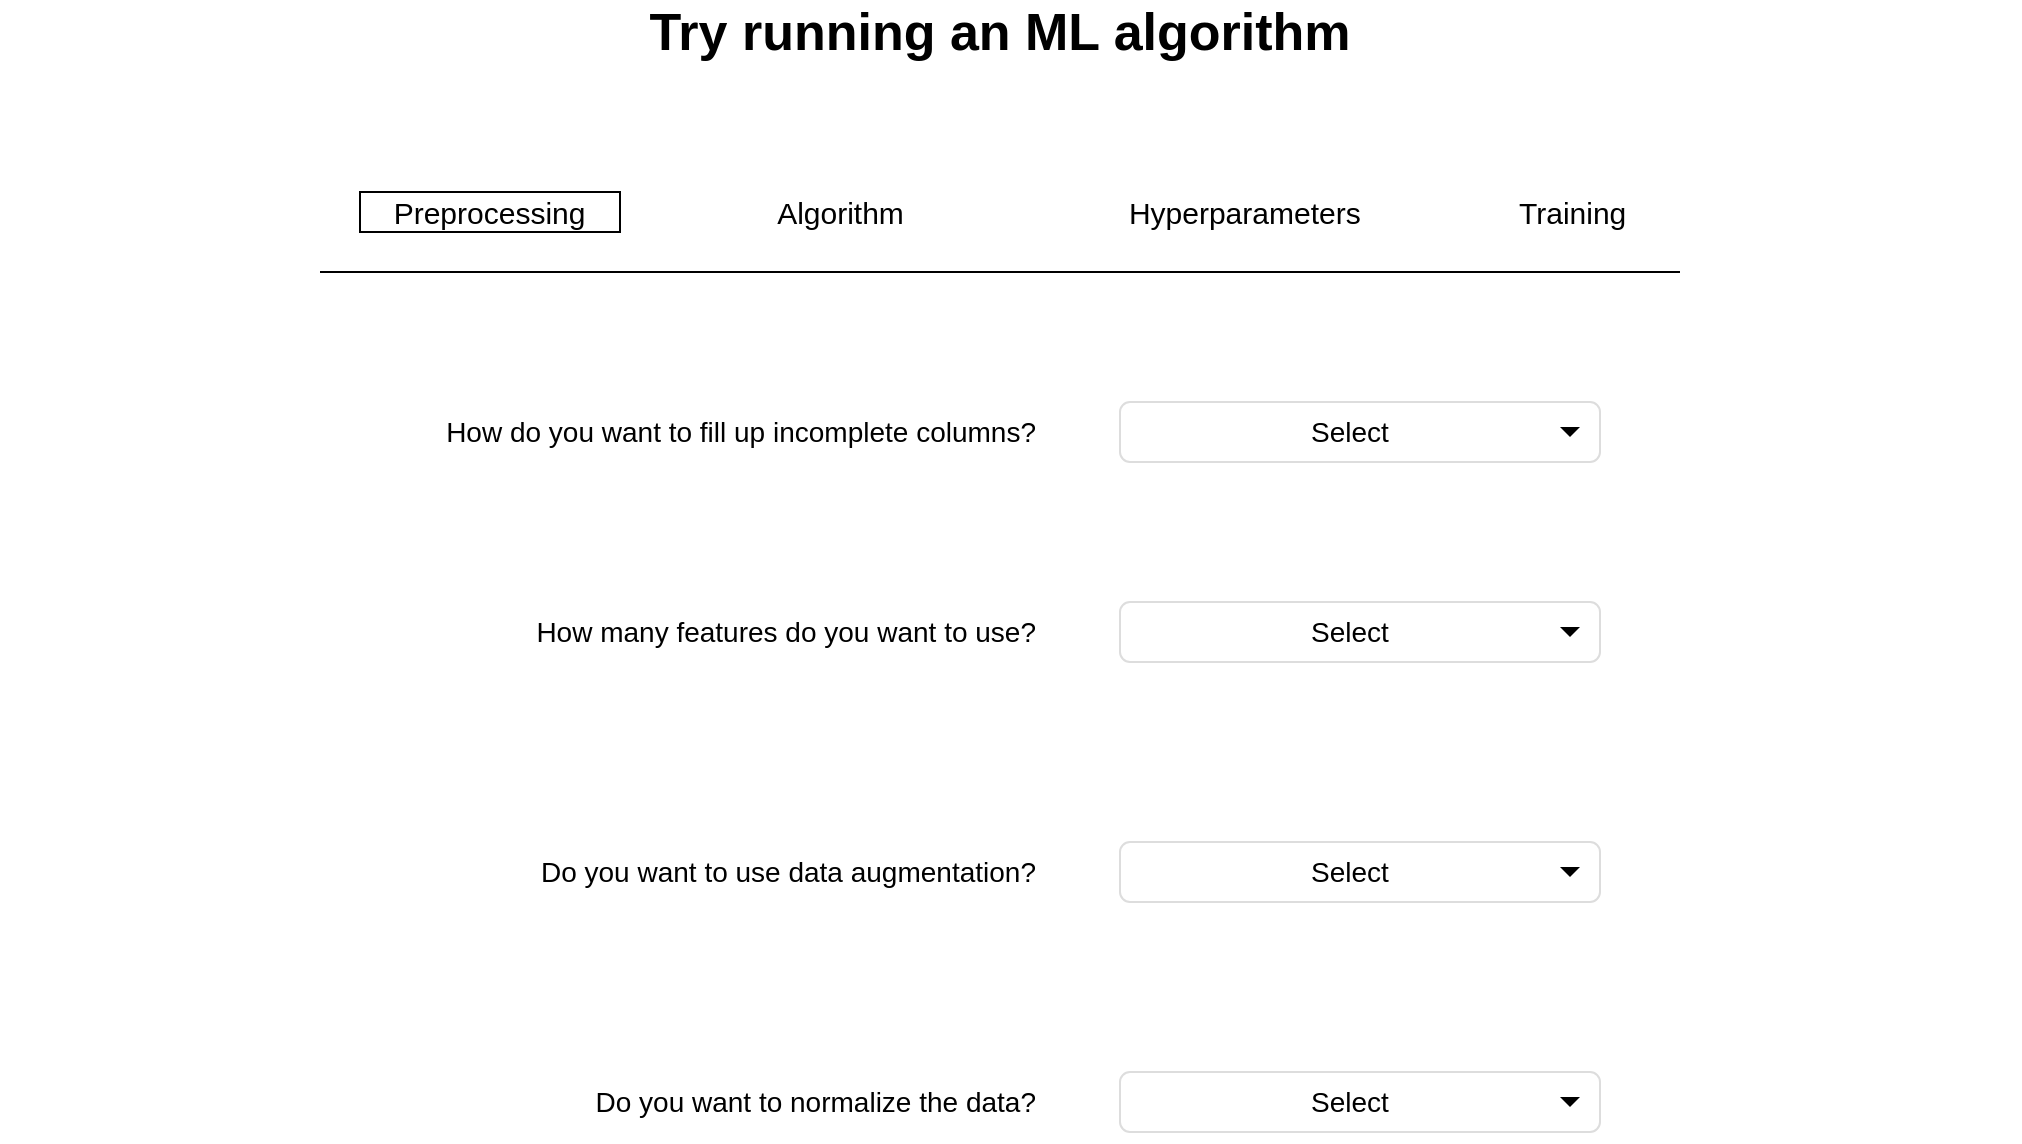 <mxfile version="12.7.9" type="device" pages="4"><diagram id="ZTtQIYUoxGZERlVwWdv2" name="Page-1"><mxGraphModel dx="1422" dy="966" grid="1" gridSize="10" guides="1" tooltips="1" connect="1" arrows="1" fold="1" page="1" pageScale="1" pageWidth="1169" pageHeight="827" math="0" shadow="0"><root><mxCell id="0"/><mxCell id="1" parent="0"/><mxCell id="S0B9bw2jBOy0okZMdb_Q-7" value="" style="rounded=0;whiteSpace=wrap;html=1;" vertex="1" parent="1"><mxGeometry x="260" y="160" width="130" height="20" as="geometry"/></mxCell><mxCell id="S0B9bw2jBOy0okZMdb_Q-2" value="&lt;b&gt;&lt;font style=&quot;font-size: 26px&quot;&gt;Try running an ML algorithm&lt;/font&gt;&lt;/b&gt;" style="text;html=1;strokeColor=none;fillColor=none;align=center;verticalAlign=middle;whiteSpace=wrap;rounded=0;" vertex="1" parent="1"><mxGeometry x="130" y="70" width="900" height="20" as="geometry"/></mxCell><mxCell id="S0B9bw2jBOy0okZMdb_Q-4" value="&lt;font style=&quot;font-size: 15px&quot;&gt;Preprocessing&amp;nbsp; &amp;nbsp; &amp;nbsp; &amp;nbsp; &amp;nbsp; &amp;nbsp; &amp;nbsp; &amp;nbsp; &amp;nbsp; &amp;nbsp; &amp;nbsp; &amp;nbsp;Algorithm&amp;nbsp; &amp;nbsp; &amp;nbsp; &amp;nbsp; &amp;nbsp; &amp;nbsp; &amp;nbsp; &amp;nbsp; &amp;nbsp; &amp;nbsp; &amp;nbsp; &amp;nbsp; &amp;nbsp; &amp;nbsp;Hyperparameters&amp;nbsp; &amp;nbsp; &amp;nbsp; &amp;nbsp; &amp;nbsp; &amp;nbsp; &amp;nbsp; &amp;nbsp; &amp;nbsp; &amp;nbsp;Training&lt;/font&gt;" style="text;html=1;strokeColor=none;fillColor=none;align=center;verticalAlign=middle;whiteSpace=wrap;rounded=0;" vertex="1" parent="1"><mxGeometry x="80" y="160" width="1010" height="20" as="geometry"/></mxCell><mxCell id="S0B9bw2jBOy0okZMdb_Q-5" value="" style="endArrow=none;html=1;" edge="1" parent="1"><mxGeometry width="50" height="50" relative="1" as="geometry"><mxPoint x="240" y="200" as="sourcePoint"/><mxPoint x="920" y="200" as="targetPoint"/></mxGeometry></mxCell><mxCell id="S0B9bw2jBOy0okZMdb_Q-8" value="&lt;font style=&quot;font-size: 14px&quot;&gt;How do you want to fill up incomplete columns?&lt;/font&gt;" style="text;html=1;strokeColor=none;fillColor=none;align=right;verticalAlign=middle;whiteSpace=wrap;rounded=0;" vertex="1" parent="1"><mxGeometry x="290" y="260" width="310" height="40" as="geometry"/></mxCell><mxCell id="S0B9bw2jBOy0okZMdb_Q-11" value="Select" style="html=1;shadow=0;dashed=0;shape=mxgraph.bootstrap.rrect;rSize=5;strokeColor=#dddddd;spacingRight=10;fontSize=14;whiteSpace=wrap;align=center;" vertex="1" parent="1"><mxGeometry x="640" y="265" width="240" height="30" as="geometry"/></mxCell><mxCell id="S0B9bw2jBOy0okZMdb_Q-12" value="" style="shape=triangle;direction=south;fillColor=#000000;strokeColor=none;perimeter=none;" vertex="1" parent="S0B9bw2jBOy0okZMdb_Q-11"><mxGeometry x="1" y="0.5" width="10" height="5" relative="1" as="geometry"><mxPoint x="-20" y="-2.5" as="offset"/></mxGeometry></mxCell><mxCell id="S0B9bw2jBOy0okZMdb_Q-13" value="&lt;font style=&quot;font-size: 14px&quot;&gt;How many features do you want to use?&lt;/font&gt;" style="text;html=1;strokeColor=none;fillColor=none;align=right;verticalAlign=middle;whiteSpace=wrap;rounded=0;" vertex="1" parent="1"><mxGeometry x="290" y="360" width="310" height="40" as="geometry"/></mxCell><mxCell id="S0B9bw2jBOy0okZMdb_Q-14" value="Select" style="html=1;shadow=0;dashed=0;shape=mxgraph.bootstrap.rrect;rSize=5;strokeColor=#dddddd;spacingRight=10;fontSize=14;whiteSpace=wrap;align=center;" vertex="1" parent="1"><mxGeometry x="640" y="365" width="240" height="30" as="geometry"/></mxCell><mxCell id="S0B9bw2jBOy0okZMdb_Q-15" value="" style="shape=triangle;direction=south;fillColor=#000000;strokeColor=none;perimeter=none;" vertex="1" parent="S0B9bw2jBOy0okZMdb_Q-14"><mxGeometry x="1" y="0.5" width="10" height="5" relative="1" as="geometry"><mxPoint x="-20" y="-2.5" as="offset"/></mxGeometry></mxCell><mxCell id="S0B9bw2jBOy0okZMdb_Q-16" value="&lt;font style=&quot;font-size: 14px&quot;&gt;Do you want to use data augmentation?&lt;/font&gt;" style="text;html=1;strokeColor=none;fillColor=none;align=right;verticalAlign=middle;whiteSpace=wrap;rounded=0;" vertex="1" parent="1"><mxGeometry x="290" y="480" width="310" height="40" as="geometry"/></mxCell><mxCell id="S0B9bw2jBOy0okZMdb_Q-17" value="Select" style="html=1;shadow=0;dashed=0;shape=mxgraph.bootstrap.rrect;rSize=5;strokeColor=#dddddd;spacingRight=10;fontSize=14;whiteSpace=wrap;align=center;" vertex="1" parent="1"><mxGeometry x="640" y="485" width="240" height="30" as="geometry"/></mxCell><mxCell id="S0B9bw2jBOy0okZMdb_Q-18" value="" style="shape=triangle;direction=south;fillColor=#000000;strokeColor=none;perimeter=none;" vertex="1" parent="S0B9bw2jBOy0okZMdb_Q-17"><mxGeometry x="1" y="0.5" width="10" height="5" relative="1" as="geometry"><mxPoint x="-20" y="-2.5" as="offset"/></mxGeometry></mxCell><mxCell id="S0B9bw2jBOy0okZMdb_Q-19" value="Select" style="html=1;shadow=0;dashed=0;shape=mxgraph.bootstrap.rrect;rSize=5;strokeColor=#dddddd;spacingRight=10;fontSize=14;whiteSpace=wrap;align=center;" vertex="1" parent="1"><mxGeometry x="640" y="600" width="240" height="30" as="geometry"/></mxCell><mxCell id="S0B9bw2jBOy0okZMdb_Q-20" value="" style="shape=triangle;direction=south;fillColor=#000000;strokeColor=none;perimeter=none;" vertex="1" parent="S0B9bw2jBOy0okZMdb_Q-19"><mxGeometry x="1" y="0.5" width="10" height="5" relative="1" as="geometry"><mxPoint x="-20" y="-2.5" as="offset"/></mxGeometry></mxCell><mxCell id="S0B9bw2jBOy0okZMdb_Q-21" value="&lt;font style=&quot;font-size: 14px&quot;&gt;Do you want to normalize the data?&lt;/font&gt;" style="text;html=1;strokeColor=none;fillColor=none;align=right;verticalAlign=middle;whiteSpace=wrap;rounded=0;" vertex="1" parent="1"><mxGeometry x="290" y="595" width="310" height="40" as="geometry"/></mxCell></root></mxGraphModel></diagram><diagram id="itV4Hg3DQdyJN-P8bOC3" name="Page-2"><mxGraphModel dx="1422" dy="966" grid="1" gridSize="10" guides="1" tooltips="1" connect="1" arrows="1" fold="1" page="1" pageScale="1" pageWidth="1169" pageHeight="827" math="0" shadow="0"><root><mxCell id="L39DQq-3mIp2SLAM7-4W-0"/><mxCell id="L39DQq-3mIp2SLAM7-4W-1" parent="L39DQq-3mIp2SLAM7-4W-0"/><mxCell id="L39DQq-3mIp2SLAM7-4W-2" value="" style="rounded=0;whiteSpace=wrap;html=1;" vertex="1" parent="L39DQq-3mIp2SLAM7-4W-1"><mxGeometry x="450" y="170" width="130" height="20" as="geometry"/></mxCell><mxCell id="L39DQq-3mIp2SLAM7-4W-3" value="&lt;b&gt;&lt;font style=&quot;font-size: 26px&quot;&gt;Try running an ML algorithm&lt;/font&gt;&lt;/b&gt;" style="text;html=1;strokeColor=none;fillColor=none;align=center;verticalAlign=middle;whiteSpace=wrap;rounded=0;" vertex="1" parent="L39DQq-3mIp2SLAM7-4W-1"><mxGeometry x="130" y="70" width="900" height="20" as="geometry"/></mxCell><mxCell id="L39DQq-3mIp2SLAM7-4W-6" value="&lt;font style=&quot;font-size: 14px&quot;&gt;Choose the algorithm you want to use&lt;/font&gt;" style="text;html=1;strokeColor=none;fillColor=none;align=right;verticalAlign=middle;whiteSpace=wrap;rounded=0;" vertex="1" parent="L39DQq-3mIp2SLAM7-4W-1"><mxGeometry x="290" y="260" width="310" height="40" as="geometry"/></mxCell><mxCell id="L39DQq-3mIp2SLAM7-4W-7" value="Select" style="html=1;shadow=0;dashed=0;shape=mxgraph.bootstrap.rrect;rSize=5;strokeColor=#dddddd;spacingRight=10;fontSize=14;whiteSpace=wrap;align=center;" vertex="1" parent="L39DQq-3mIp2SLAM7-4W-1"><mxGeometry x="640" y="265" width="240" height="30" as="geometry"/></mxCell><mxCell id="L39DQq-3mIp2SLAM7-4W-8" value="" style="shape=triangle;direction=south;fillColor=#000000;strokeColor=none;perimeter=none;" vertex="1" parent="L39DQq-3mIp2SLAM7-4W-7"><mxGeometry x="1" y="0.5" width="10" height="5" relative="1" as="geometry"><mxPoint x="-20" y="-2.5" as="offset"/></mxGeometry></mxCell><mxCell id="UM5uTBmklzvW0Pgjsi0Q-2" value="" style="endArrow=none;html=1;" edge="1" parent="L39DQq-3mIp2SLAM7-4W-1"><mxGeometry width="50" height="50" relative="1" as="geometry"><mxPoint x="250" y="210" as="sourcePoint"/><mxPoint x="930" y="210" as="targetPoint"/></mxGeometry></mxCell><mxCell id="UM5uTBmklzvW0Pgjsi0Q-1" value="&lt;font style=&quot;font-size: 15px&quot;&gt;Preprocessing&amp;nbsp; &amp;nbsp; &amp;nbsp; &amp;nbsp; &amp;nbsp; &amp;nbsp; &amp;nbsp; &amp;nbsp; &amp;nbsp; &amp;nbsp; &amp;nbsp; &amp;nbsp;Algorithm&amp;nbsp; &amp;nbsp; &amp;nbsp; &amp;nbsp; &amp;nbsp; &amp;nbsp; &amp;nbsp; &amp;nbsp; &amp;nbsp; &amp;nbsp; &amp;nbsp; &amp;nbsp; &amp;nbsp; &amp;nbsp;Hyperparameters&amp;nbsp; &amp;nbsp; &amp;nbsp; &amp;nbsp; &amp;nbsp; &amp;nbsp; &amp;nbsp; &amp;nbsp; &amp;nbsp; &amp;nbsp;Training&lt;/font&gt;" style="text;html=1;strokeColor=none;fillColor=none;align=center;verticalAlign=middle;whiteSpace=wrap;rounded=0;" vertex="1" parent="L39DQq-3mIp2SLAM7-4W-1"><mxGeometry x="90" y="170" width="1010" height="20" as="geometry"/></mxCell></root></mxGraphModel></diagram><diagram id="j6StZjdqbynZuqGqGuOB" name="Page-3"><mxGraphModel dx="1422" dy="966" grid="1" gridSize="10" guides="1" tooltips="1" connect="1" arrows="1" fold="1" page="1" pageScale="1" pageWidth="1169" pageHeight="827" background="none" math="0" shadow="0"><root><mxCell id="63S61Ko3geuXULQniov_-0"/><mxCell id="63S61Ko3geuXULQniov_-1" parent="63S61Ko3geuXULQniov_-0"/><mxCell id="CyRRz8RaCVsE9qVX5Pjj-0" value="" style="rounded=0;whiteSpace=wrap;html=1;" vertex="1" parent="63S61Ko3geuXULQniov_-1"><mxGeometry x="640" y="170" width="140" height="20" as="geometry"/></mxCell><mxCell id="CyRRz8RaCVsE9qVX5Pjj-1" value="&lt;font style=&quot;font-size: 15px&quot;&gt;Preprocessing&amp;nbsp; &amp;nbsp; &amp;nbsp; &amp;nbsp; &amp;nbsp; &amp;nbsp; &amp;nbsp; &amp;nbsp; &amp;nbsp; &amp;nbsp; &amp;nbsp; &amp;nbsp;Algorithm&amp;nbsp; &amp;nbsp; &amp;nbsp; &amp;nbsp; &amp;nbsp; &amp;nbsp; &amp;nbsp; &amp;nbsp; &amp;nbsp; &amp;nbsp; &amp;nbsp; &amp;nbsp; &amp;nbsp; &amp;nbsp;Hyperparameters&amp;nbsp; &amp;nbsp; &amp;nbsp; &amp;nbsp; &amp;nbsp; &amp;nbsp; &amp;nbsp; &amp;nbsp; &amp;nbsp; &amp;nbsp;Training&lt;/font&gt;" style="text;html=1;strokeColor=none;fillColor=none;align=center;verticalAlign=middle;whiteSpace=wrap;rounded=0;" vertex="1" parent="63S61Ko3geuXULQniov_-1"><mxGeometry x="90" y="170" width="1010" height="20" as="geometry"/></mxCell><mxCell id="63S61Ko3geuXULQniov_-3" value="&lt;b&gt;&lt;font style=&quot;font-size: 26px&quot;&gt;Try running an ML algorithm&lt;/font&gt;&lt;/b&gt;" style="text;html=1;strokeColor=none;fillColor=none;align=center;verticalAlign=middle;whiteSpace=wrap;rounded=0;" vertex="1" parent="63S61Ko3geuXULQniov_-1"><mxGeometry x="130" y="70" width="900" height="20" as="geometry"/></mxCell><mxCell id="63S61Ko3geuXULQniov_-5" value="" style="endArrow=none;html=1;" edge="1" parent="63S61Ko3geuXULQniov_-1"><mxGeometry width="50" height="50" relative="1" as="geometry"><mxPoint x="255" y="210" as="sourcePoint"/><mxPoint x="935" y="210" as="targetPoint"/></mxGeometry></mxCell><mxCell id="63S61Ko3geuXULQniov_-6" value="&lt;font style=&quot;font-size: 14px&quot;&gt;Hyperparameter 1&lt;/font&gt;" style="text;html=1;strokeColor=none;fillColor=none;align=right;verticalAlign=middle;whiteSpace=wrap;rounded=0;" vertex="1" parent="63S61Ko3geuXULQniov_-1"><mxGeometry x="220" y="260" width="310" height="40" as="geometry"/></mxCell><mxCell id="63S61Ko3geuXULQniov_-9" value="&lt;font style=&quot;font-size: 14px&quot;&gt;Hyperparameter 2&lt;/font&gt;" style="text;html=1;strokeColor=none;fillColor=none;align=right;verticalAlign=middle;whiteSpace=wrap;rounded=0;" vertex="1" parent="63S61Ko3geuXULQniov_-1"><mxGeometry x="220" y="360" width="310" height="40" as="geometry"/></mxCell><mxCell id="63S61Ko3geuXULQniov_-10" value="Select" style="html=1;shadow=0;dashed=0;shape=mxgraph.bootstrap.rrect;rSize=5;strokeColor=#dddddd;spacingRight=10;fontSize=14;whiteSpace=wrap;align=center;" vertex="1" parent="63S61Ko3geuXULQniov_-1"><mxGeometry x="570" y="365" width="240" height="30" as="geometry"/></mxCell><mxCell id="63S61Ko3geuXULQniov_-11" value="" style="shape=triangle;direction=south;fillColor=#000000;strokeColor=none;perimeter=none;" vertex="1" parent="63S61Ko3geuXULQniov_-10"><mxGeometry x="1" y="0.5" width="10" height="5" relative="1" as="geometry"><mxPoint x="-20" y="-2.5" as="offset"/></mxGeometry></mxCell><mxCell id="63S61Ko3geuXULQniov_-12" value="&lt;span style=&quot;font-size: 14px&quot;&gt;Hyperparameter 3&lt;/span&gt;" style="text;html=1;strokeColor=none;fillColor=none;align=right;verticalAlign=middle;whiteSpace=wrap;rounded=0;" vertex="1" parent="63S61Ko3geuXULQniov_-1"><mxGeometry x="220" y="480" width="310" height="40" as="geometry"/></mxCell><mxCell id="63S61Ko3geuXULQniov_-15" value="Select" style="html=1;shadow=0;dashed=0;shape=mxgraph.bootstrap.rrect;rSize=5;strokeColor=#dddddd;spacingRight=10;fontSize=14;whiteSpace=wrap;align=center;" vertex="1" parent="63S61Ko3geuXULQniov_-1"><mxGeometry x="570" y="600" width="240" height="30" as="geometry"/></mxCell><mxCell id="63S61Ko3geuXULQniov_-16" value="" style="shape=triangle;direction=south;fillColor=#000000;strokeColor=none;perimeter=none;" vertex="1" parent="63S61Ko3geuXULQniov_-15"><mxGeometry x="1" y="0.5" width="10" height="5" relative="1" as="geometry"><mxPoint x="-20" y="-2.5" as="offset"/></mxGeometry></mxCell><mxCell id="63S61Ko3geuXULQniov_-17" value="&lt;font style=&quot;font-size: 14px&quot;&gt;Hyperparameter 4&lt;/font&gt;" style="text;html=1;strokeColor=none;fillColor=none;align=right;verticalAlign=middle;whiteSpace=wrap;rounded=0;" vertex="1" parent="63S61Ko3geuXULQniov_-1"><mxGeometry x="220" y="595" width="310" height="40" as="geometry"/></mxCell><mxCell id="63S61Ko3geuXULQniov_-18" value="Enter" style="strokeWidth=1;shadow=0;dashed=0;align=center;html=1;shape=mxgraph.mockup.text.textBox;fontColor=#666666;align=left;fontSize=17;spacingLeft=4;spacingTop=-3;strokeColor=#666666;mainText=" vertex="1" parent="63S61Ko3geuXULQniov_-1"><mxGeometry x="570" y="265" width="240" height="30" as="geometry"/></mxCell><mxCell id="63S61Ko3geuXULQniov_-19" value="Enter" style="strokeWidth=1;shadow=0;dashed=0;align=center;html=1;shape=mxgraph.mockup.text.textBox;fontColor=#666666;align=left;fontSize=17;spacingLeft=4;spacingTop=-3;strokeColor=#666666;mainText=" vertex="1" parent="63S61Ko3geuXULQniov_-1"><mxGeometry x="570" y="485" width="240" height="30" as="geometry"/></mxCell></root></mxGraphModel></diagram><diagram id="cE6p1cNmA689M-X10IGJ" name="Page-4"><mxGraphModel dx="1422" dy="966" grid="1" gridSize="10" guides="1" tooltips="1" connect="1" arrows="1" fold="1" page="1" pageScale="1" pageWidth="1169" pageHeight="827" math="0" shadow="0"><root><mxCell id="bxfiVTgugGR1-UVESuAJ-0"/><mxCell id="bxfiVTgugGR1-UVESuAJ-1" parent="bxfiVTgugGR1-UVESuAJ-0"/><mxCell id="7mbxecskaNbNEDtObffL-0" value="" style="rounded=0;whiteSpace=wrap;html=1;" vertex="1" parent="bxfiVTgugGR1-UVESuAJ-1"><mxGeometry x="830" y="170" width="90" height="20" as="geometry"/></mxCell><mxCell id="7mbxecskaNbNEDtObffL-1" value="&lt;font style=&quot;font-size: 15px&quot;&gt;Preprocessing&amp;nbsp; &amp;nbsp; &amp;nbsp; &amp;nbsp; &amp;nbsp; &amp;nbsp; &amp;nbsp; &amp;nbsp; &amp;nbsp; &amp;nbsp; &amp;nbsp; &amp;nbsp;Algorithm&amp;nbsp; &amp;nbsp; &amp;nbsp; &amp;nbsp; &amp;nbsp; &amp;nbsp; &amp;nbsp; &amp;nbsp; &amp;nbsp; &amp;nbsp; &amp;nbsp; &amp;nbsp; &amp;nbsp; &amp;nbsp;Hyperparameters&amp;nbsp; &amp;nbsp; &amp;nbsp; &amp;nbsp; &amp;nbsp; &amp;nbsp; &amp;nbsp; &amp;nbsp; &amp;nbsp; &amp;nbsp;Training&lt;/font&gt;" style="text;html=1;strokeColor=none;fillColor=none;align=center;verticalAlign=middle;whiteSpace=wrap;rounded=0;" vertex="1" parent="bxfiVTgugGR1-UVESuAJ-1"><mxGeometry x="90" y="170" width="1010" height="20" as="geometry"/></mxCell><mxCell id="7mbxecskaNbNEDtObffL-2" value="&lt;b&gt;&lt;font style=&quot;font-size: 26px&quot;&gt;Try running an ML algorithm&lt;/font&gt;&lt;/b&gt;" style="text;html=1;strokeColor=none;fillColor=none;align=center;verticalAlign=middle;whiteSpace=wrap;rounded=0;" vertex="1" parent="bxfiVTgugGR1-UVESuAJ-1"><mxGeometry x="130" y="70" width="900" height="20" as="geometry"/></mxCell><mxCell id="7mbxecskaNbNEDtObffL-3" value="" style="endArrow=none;html=1;" edge="1" parent="bxfiVTgugGR1-UVESuAJ-1"><mxGeometry width="50" height="50" relative="1" as="geometry"><mxPoint x="255" y="210" as="sourcePoint"/><mxPoint x="935" y="210" as="targetPoint"/></mxGeometry></mxCell><mxCell id="7mbxecskaNbNEDtObffL-8" value="&lt;span style=&quot;font-size: 14px&quot;&gt;Training Loss&lt;/span&gt;" style="text;html=1;strokeColor=none;fillColor=none;align=right;verticalAlign=middle;whiteSpace=wrap;rounded=0;" vertex="1" parent="bxfiVTgugGR1-UVESuAJ-1"><mxGeometry x="220" y="380" width="310" height="40" as="geometry"/></mxCell><mxCell id="7mbxecskaNbNEDtObffL-11" value="&lt;font style=&quot;font-size: 14px&quot;&gt;Validation Loss&lt;/font&gt;" style="text;html=1;strokeColor=none;fillColor=none;align=right;verticalAlign=middle;whiteSpace=wrap;rounded=0;" vertex="1" parent="bxfiVTgugGR1-UVESuAJ-1"><mxGeometry x="220" y="495" width="310" height="40" as="geometry"/></mxCell><mxCell id="7mbxecskaNbNEDtObffL-13" value="" style="strokeWidth=1;shadow=0;dashed=0;align=center;html=1;shape=mxgraph.mockup.text.textBox;fontColor=#666666;align=left;fontSize=17;spacingLeft=4;spacingTop=-3;strokeColor=#666666;mainText=" vertex="1" parent="bxfiVTgugGR1-UVESuAJ-1"><mxGeometry x="570" y="385" width="240" height="30" as="geometry"/></mxCell><mxCell id="7mbxecskaNbNEDtObffL-14" value="Start training" style="rounded=1;html=1;shadow=0;dashed=0;whiteSpace=wrap;fontSize=23;fillColor=#666666;align=center;strokeColor=#4D4D4D;fontColor=#ffffff;labelBorderColor=none;" vertex="1" parent="bxfiVTgugGR1-UVESuAJ-1"><mxGeometry x="440" y="250" width="360" height="66.88" as="geometry"/></mxCell><mxCell id="7mbxecskaNbNEDtObffL-15" value="" style="strokeWidth=1;shadow=0;dashed=0;align=center;html=1;shape=mxgraph.mockup.text.textBox;fontColor=#666666;align=left;fontSize=17;spacingLeft=4;spacingTop=-3;strokeColor=#666666;mainText=" vertex="1" parent="bxfiVTgugGR1-UVESuAJ-1"><mxGeometry x="570" y="505" width="240" height="30" as="geometry"/></mxCell><mxCell id="7mbxecskaNbNEDtObffL-16" value="Post results to leaderboard" style="rounded=1;fillColor=#0057D8;align=center;strokeColor=none;html=1;fontColor=#ffffff;fontSize=16;" vertex="1" parent="bxfiVTgugGR1-UVESuAJ-1"><mxGeometry x="510" y="620" width="235" height="40" as="geometry"/></mxCell></root></mxGraphModel></diagram></mxfile>
